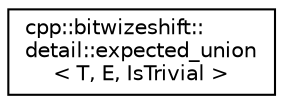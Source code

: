 digraph "Graphical Class Hierarchy"
{
  edge [fontname="Helvetica",fontsize="10",labelfontname="Helvetica",labelfontsize="10"];
  node [fontname="Helvetica",fontsize="10",shape=record];
  rankdir="LR";
  Node0 [label="cpp::bitwizeshift::\ldetail::expected_union\l\< T, E, IsTrivial \>",height=0.2,width=0.4,color="black", fillcolor="white", style="filled",URL="$d4/d36/structcpp_1_1bitwizeshift_1_1detail_1_1expected__union.html",tooltip="A basic utility that acts as a union containing the T and E types. "];
}
